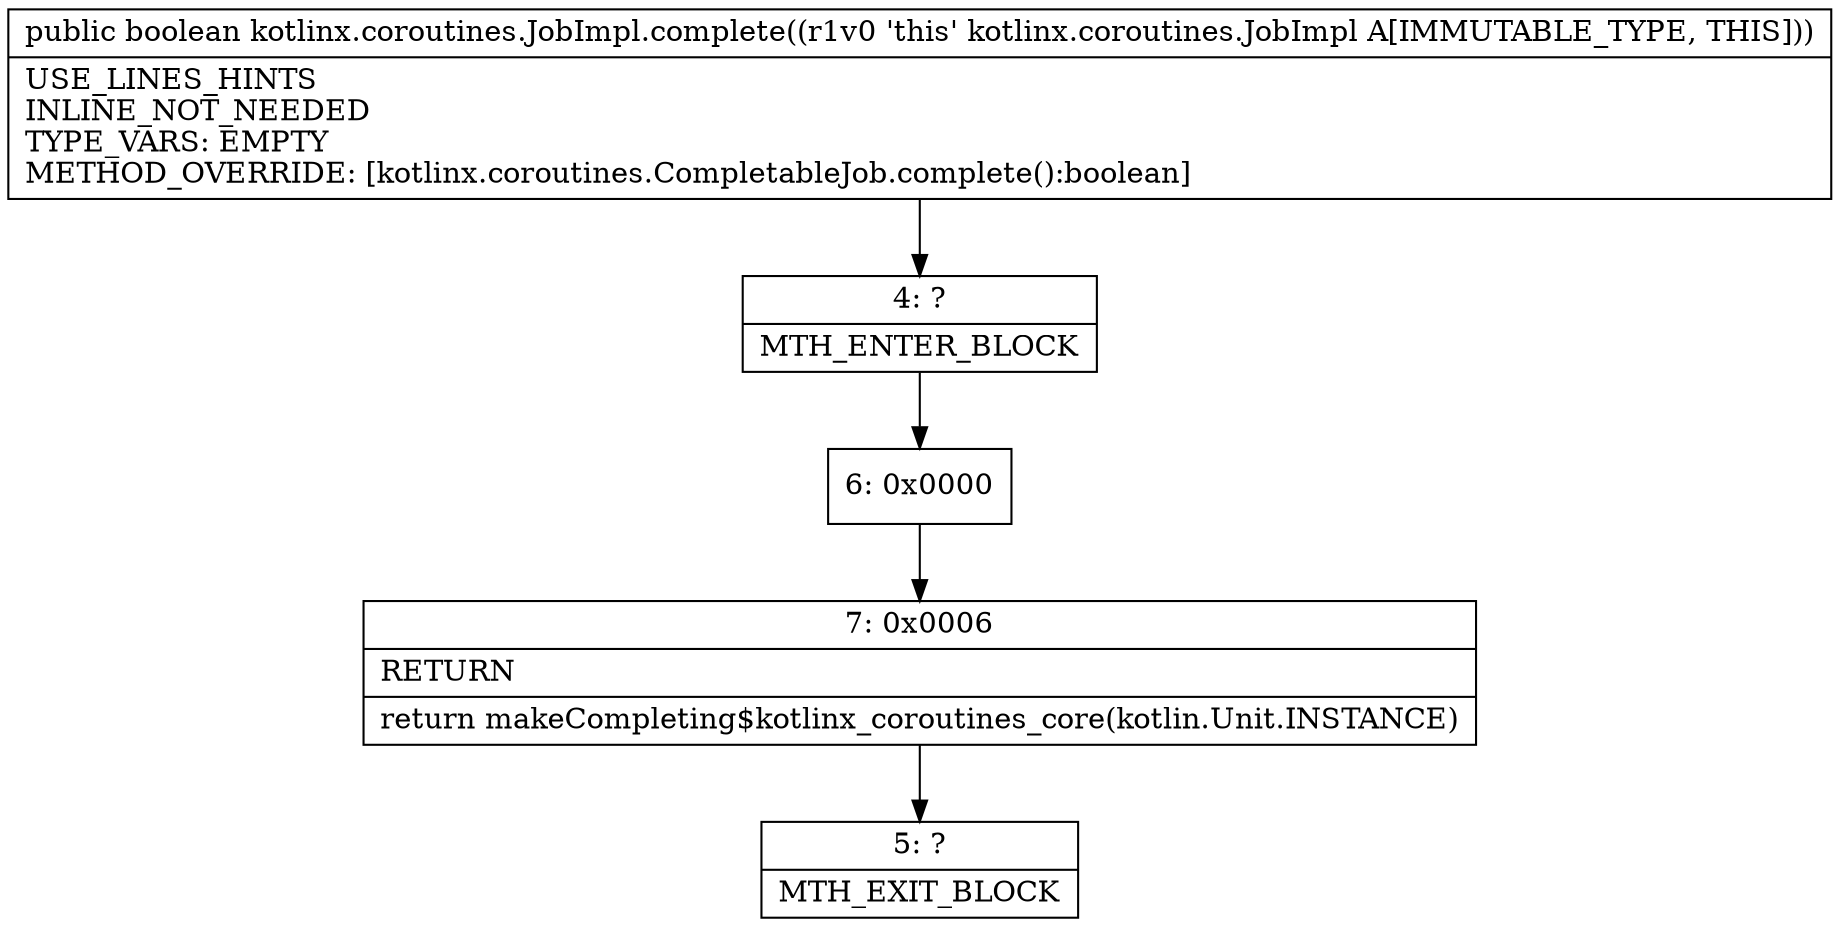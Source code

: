 digraph "CFG forkotlinx.coroutines.JobImpl.complete()Z" {
Node_4 [shape=record,label="{4\:\ ?|MTH_ENTER_BLOCK\l}"];
Node_6 [shape=record,label="{6\:\ 0x0000}"];
Node_7 [shape=record,label="{7\:\ 0x0006|RETURN\l|return makeCompleting$kotlinx_coroutines_core(kotlin.Unit.INSTANCE)\l}"];
Node_5 [shape=record,label="{5\:\ ?|MTH_EXIT_BLOCK\l}"];
MethodNode[shape=record,label="{public boolean kotlinx.coroutines.JobImpl.complete((r1v0 'this' kotlinx.coroutines.JobImpl A[IMMUTABLE_TYPE, THIS]))  | USE_LINES_HINTS\lINLINE_NOT_NEEDED\lTYPE_VARS: EMPTY\lMETHOD_OVERRIDE: [kotlinx.coroutines.CompletableJob.complete():boolean]\l}"];
MethodNode -> Node_4;Node_4 -> Node_6;
Node_6 -> Node_7;
Node_7 -> Node_5;
}

